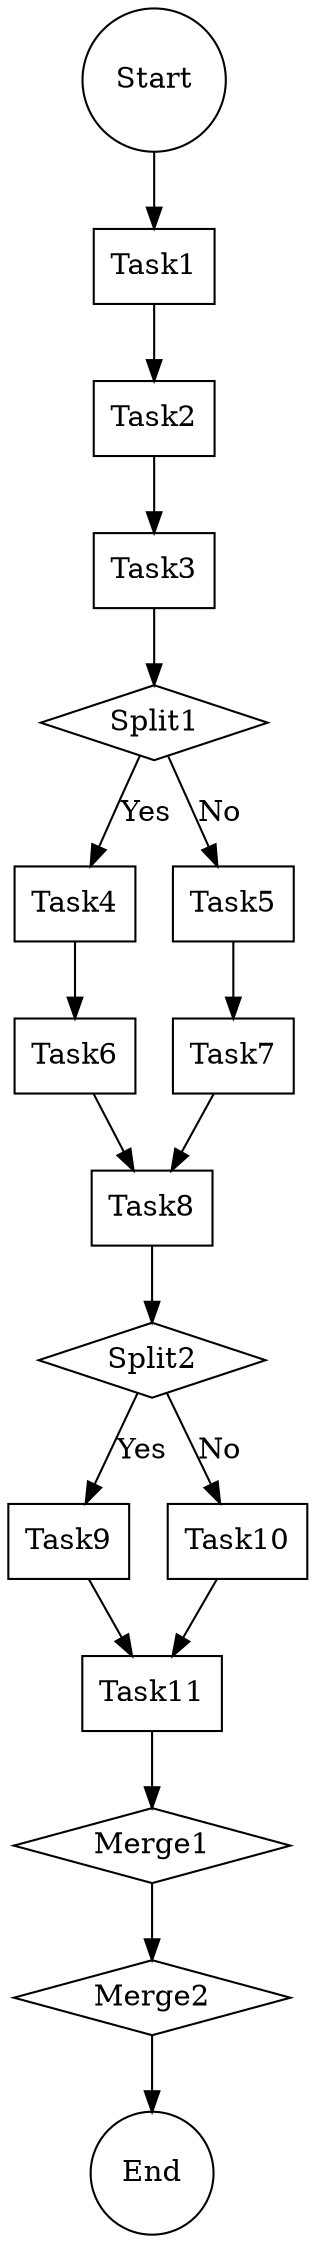 

digraph G {
    Start [shape=circle]
    End [shape=circle]
    Task1 [shape=rectangle]
    Task2 [shape=rectangle]
    Task3 [shape=rectangle]
    Task4 [shape=rectangle]
    Task5 [shape=rectangle]
    Task6 [shape=rectangle]
    Task7 [shape=rectangle]
    Task8 [shape=rectangle]
    Task9 [shape=rectangle]
    Task10 [shape=rectangle]
    Task11 [shape=rectangle]
    Split1 [shape=diamond]
    Merge1 [shape=diamond]
    Split2 [shape=diamond]
    Merge2 [shape=diamond]
    
    Start -> Task1
    Task1 -> Task2
    Task2 -> Task3
    Task3 -> Split1
    Split1 -> Task4 [label="Yes"]
    Split1 -> Task5 [label="No"]
    Task4 -> Task6
    Task5 -> Task7
    Task6 -> Task8
    Task7 -> Task8
    Task8 -> Split2
    Split2 -> Task9 [label="Yes"]
    Split2 -> Task10 [label="No"]
    Task9 -> Task11
    Task10 -> Task11
    Task11 -> Merge1
    Merge1 -> Merge2
    Merge2 -> End
}